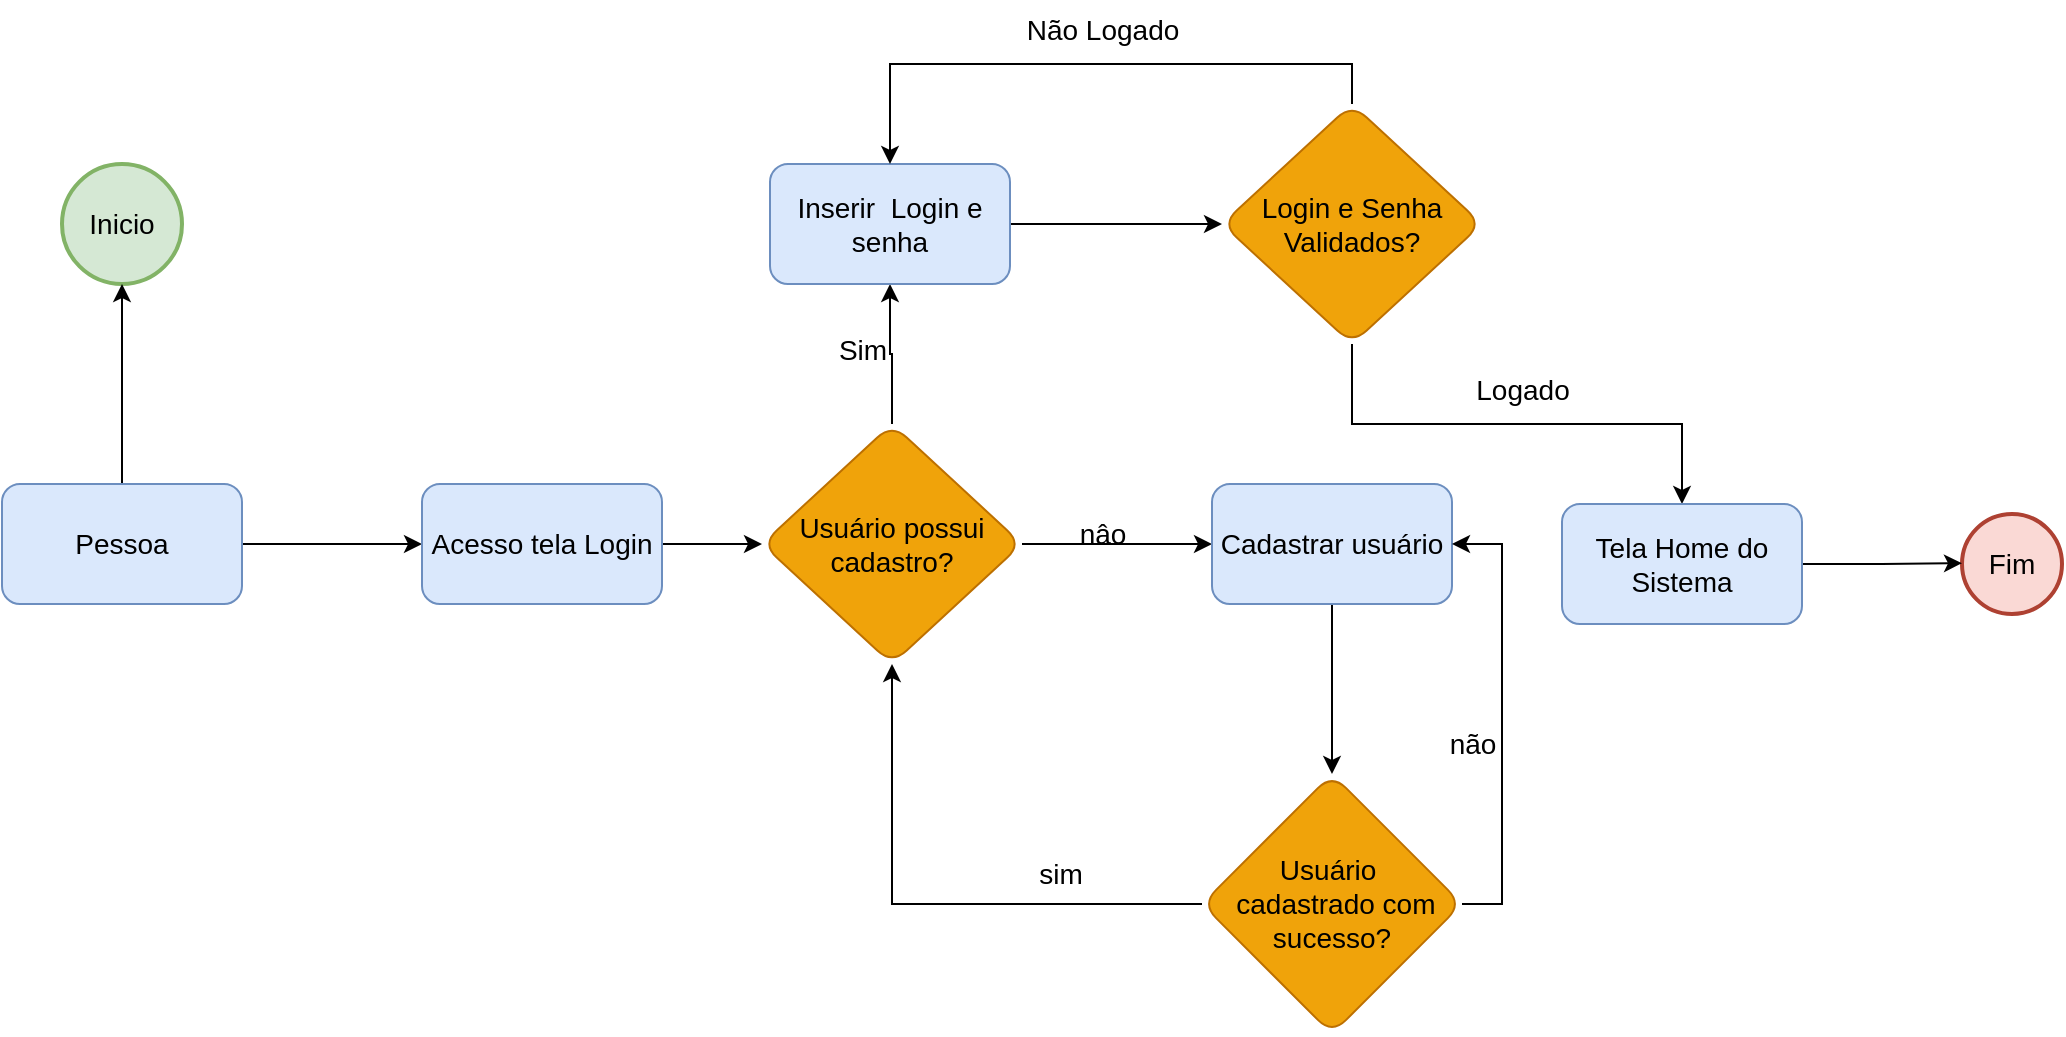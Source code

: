 <mxfile version="24.7.7">
  <diagram id="C5RBs43oDa-KdzZeNtuy" name="Page-1">
    <mxGraphModel grid="1" page="1" gridSize="10" guides="1" tooltips="1" connect="1" arrows="1" fold="1" pageScale="1" pageWidth="827" pageHeight="1169" math="0" shadow="0">
      <root>
        <mxCell id="WIyWlLk6GJQsqaUBKTNV-0" />
        <mxCell id="WIyWlLk6GJQsqaUBKTNV-1" parent="WIyWlLk6GJQsqaUBKTNV-0" />
        <mxCell id="nx-EahQchJ4UEFYaOS1y-1" value="&lt;font style=&quot;font-size: 14px;&quot;&gt;Fim&lt;/font&gt;" style="strokeWidth=2;html=1;shape=mxgraph.flowchart.start_2;whiteSpace=wrap;fillColor=#fad9d5;strokeColor=#ae4132;" vertex="1" parent="WIyWlLk6GJQsqaUBKTNV-1">
          <mxGeometry x="990" y="325" width="50" height="50" as="geometry" />
        </mxCell>
        <mxCell id="nx-EahQchJ4UEFYaOS1y-2" value="&lt;font style=&quot;font-size: 14px;&quot;&gt;Inicio&lt;/font&gt;" style="strokeWidth=2;html=1;shape=mxgraph.flowchart.start_2;whiteSpace=wrap;fillColor=#d5e8d4;strokeColor=#82b366;" vertex="1" parent="WIyWlLk6GJQsqaUBKTNV-1">
          <mxGeometry x="40" y="150" width="60" height="60" as="geometry" />
        </mxCell>
        <mxCell id="nx-EahQchJ4UEFYaOS1y-5" value="" style="edgeStyle=orthogonalEdgeStyle;rounded=0;orthogonalLoop=1;jettySize=auto;html=1;" edge="1" parent="WIyWlLk6GJQsqaUBKTNV-1" source="nx-EahQchJ4UEFYaOS1y-3" target="nx-EahQchJ4UEFYaOS1y-2">
          <mxGeometry relative="1" as="geometry" />
        </mxCell>
        <mxCell id="nx-EahQchJ4UEFYaOS1y-7" value="" style="edgeStyle=orthogonalEdgeStyle;rounded=0;orthogonalLoop=1;jettySize=auto;html=1;" edge="1" parent="WIyWlLk6GJQsqaUBKTNV-1" source="nx-EahQchJ4UEFYaOS1y-3" target="nx-EahQchJ4UEFYaOS1y-6">
          <mxGeometry relative="1" as="geometry" />
        </mxCell>
        <mxCell id="nx-EahQchJ4UEFYaOS1y-3" value="&lt;font style=&quot;font-size: 14px;&quot;&gt;Pessoa&lt;/font&gt;" style="rounded=1;whiteSpace=wrap;html=1;fillColor=#dae8fc;strokeColor=#6c8ebf;" vertex="1" parent="WIyWlLk6GJQsqaUBKTNV-1">
          <mxGeometry x="10" y="310" width="120" height="60" as="geometry" />
        </mxCell>
        <mxCell id="nx-EahQchJ4UEFYaOS1y-9" value="" style="edgeStyle=orthogonalEdgeStyle;rounded=0;orthogonalLoop=1;jettySize=auto;html=1;" edge="1" parent="WIyWlLk6GJQsqaUBKTNV-1" source="nx-EahQchJ4UEFYaOS1y-6" target="nx-EahQchJ4UEFYaOS1y-8">
          <mxGeometry relative="1" as="geometry" />
        </mxCell>
        <mxCell id="nx-EahQchJ4UEFYaOS1y-6" value="&lt;font style=&quot;font-size: 14px;&quot;&gt;Acesso tela Login&lt;/font&gt;" style="rounded=1;whiteSpace=wrap;html=1;fillColor=#dae8fc;strokeColor=#6c8ebf;" vertex="1" parent="WIyWlLk6GJQsqaUBKTNV-1">
          <mxGeometry x="220" y="310" width="120" height="60" as="geometry" />
        </mxCell>
        <mxCell id="nx-EahQchJ4UEFYaOS1y-11" value="" style="edgeStyle=orthogonalEdgeStyle;rounded=0;orthogonalLoop=1;jettySize=auto;html=1;" edge="1" parent="WIyWlLk6GJQsqaUBKTNV-1" source="nx-EahQchJ4UEFYaOS1y-8" target="nx-EahQchJ4UEFYaOS1y-10">
          <mxGeometry relative="1" as="geometry" />
        </mxCell>
        <mxCell id="nx-EahQchJ4UEFYaOS1y-18" value="" style="edgeStyle=orthogonalEdgeStyle;rounded=0;orthogonalLoop=1;jettySize=auto;html=1;" edge="1" parent="WIyWlLk6GJQsqaUBKTNV-1" source="nx-EahQchJ4UEFYaOS1y-8" target="nx-EahQchJ4UEFYaOS1y-17">
          <mxGeometry relative="1" as="geometry" />
        </mxCell>
        <mxCell id="nx-EahQchJ4UEFYaOS1y-8" value="&lt;span style=&quot;font-size: 14px;&quot;&gt;Usuário possui cadastro?&lt;/span&gt;" style="rhombus;whiteSpace=wrap;html=1;rounded=1;fillColor=#f0a30a;strokeColor=#BD7000;fontColor=#000000;" vertex="1" parent="WIyWlLk6GJQsqaUBKTNV-1">
          <mxGeometry x="390" y="280" width="130" height="120" as="geometry" />
        </mxCell>
        <mxCell id="nx-EahQchJ4UEFYaOS1y-13" value="" style="edgeStyle=orthogonalEdgeStyle;rounded=0;orthogonalLoop=1;jettySize=auto;html=1;" edge="1" parent="WIyWlLk6GJQsqaUBKTNV-1" source="nx-EahQchJ4UEFYaOS1y-10" target="nx-EahQchJ4UEFYaOS1y-12">
          <mxGeometry relative="1" as="geometry" />
        </mxCell>
        <mxCell id="nx-EahQchJ4UEFYaOS1y-10" value="&lt;font style=&quot;font-size: 14px;&quot;&gt;Cadastrar usuário&lt;/font&gt;" style="rounded=1;whiteSpace=wrap;html=1;fillColor=#dae8fc;strokeColor=#6c8ebf;" vertex="1" parent="WIyWlLk6GJQsqaUBKTNV-1">
          <mxGeometry x="615" y="310" width="120" height="60" as="geometry" />
        </mxCell>
        <mxCell id="nx-EahQchJ4UEFYaOS1y-27" style="edgeStyle=orthogonalEdgeStyle;rounded=0;orthogonalLoop=1;jettySize=auto;html=1;exitX=0;exitY=0.5;exitDx=0;exitDy=0;entryX=0.5;entryY=1;entryDx=0;entryDy=0;" edge="1" parent="WIyWlLk6GJQsqaUBKTNV-1" source="nx-EahQchJ4UEFYaOS1y-12" target="nx-EahQchJ4UEFYaOS1y-8">
          <mxGeometry relative="1" as="geometry" />
        </mxCell>
        <mxCell id="nx-EahQchJ4UEFYaOS1y-35" style="edgeStyle=orthogonalEdgeStyle;rounded=0;orthogonalLoop=1;jettySize=auto;html=1;exitX=1;exitY=0.5;exitDx=0;exitDy=0;entryX=1;entryY=0.5;entryDx=0;entryDy=0;" edge="1" parent="WIyWlLk6GJQsqaUBKTNV-1" source="nx-EahQchJ4UEFYaOS1y-12" target="nx-EahQchJ4UEFYaOS1y-10">
          <mxGeometry relative="1" as="geometry" />
        </mxCell>
        <mxCell id="nx-EahQchJ4UEFYaOS1y-12" value="&lt;font style=&quot;font-size: 14px;&quot;&gt;Usuário&amp;nbsp; &amp;nbsp;cadastrado com sucesso?&lt;/font&gt;" style="rhombus;whiteSpace=wrap;html=1;rounded=1;fillColor=#f0a30a;fontColor=#000000;strokeColor=#BD7000;" vertex="1" parent="WIyWlLk6GJQsqaUBKTNV-1">
          <mxGeometry x="610" y="455" width="130" height="130" as="geometry" />
        </mxCell>
        <mxCell id="nx-EahQchJ4UEFYaOS1y-20" value="" style="edgeStyle=orthogonalEdgeStyle;rounded=0;orthogonalLoop=1;jettySize=auto;html=1;" edge="1" parent="WIyWlLk6GJQsqaUBKTNV-1" source="nx-EahQchJ4UEFYaOS1y-17" target="nx-EahQchJ4UEFYaOS1y-19">
          <mxGeometry relative="1" as="geometry" />
        </mxCell>
        <mxCell id="nx-EahQchJ4UEFYaOS1y-17" value="&lt;font style=&quot;font-size: 14px;&quot;&gt;Inserir&amp;nbsp; Login e senha&lt;/font&gt;" style="rounded=1;whiteSpace=wrap;html=1;fillColor=#dae8fc;strokeColor=#6c8ebf;" vertex="1" parent="WIyWlLk6GJQsqaUBKTNV-1">
          <mxGeometry x="394" y="150" width="120" height="60" as="geometry" />
        </mxCell>
        <mxCell id="nx-EahQchJ4UEFYaOS1y-26" style="edgeStyle=orthogonalEdgeStyle;rounded=0;orthogonalLoop=1;jettySize=auto;html=1;exitX=0.5;exitY=0;exitDx=0;exitDy=0;entryX=0.5;entryY=0;entryDx=0;entryDy=0;" edge="1" parent="WIyWlLk6GJQsqaUBKTNV-1" source="nx-EahQchJ4UEFYaOS1y-19" target="nx-EahQchJ4UEFYaOS1y-17">
          <mxGeometry relative="1" as="geometry" />
        </mxCell>
        <mxCell id="nx-EahQchJ4UEFYaOS1y-28" style="edgeStyle=orthogonalEdgeStyle;rounded=0;orthogonalLoop=1;jettySize=auto;html=1;exitX=0.5;exitY=1;exitDx=0;exitDy=0;entryX=0.5;entryY=0;entryDx=0;entryDy=0;" edge="1" parent="WIyWlLk6GJQsqaUBKTNV-1" source="nx-EahQchJ4UEFYaOS1y-19" target="nx-EahQchJ4UEFYaOS1y-21">
          <mxGeometry relative="1" as="geometry" />
        </mxCell>
        <mxCell id="nx-EahQchJ4UEFYaOS1y-19" value="&lt;font style=&quot;font-size: 14px;&quot;&gt;Login e Senha Validados?&lt;/font&gt;" style="rhombus;whiteSpace=wrap;html=1;rounded=1;fillColor=#f0a30a;fontColor=#000000;strokeColor=#BD7000;" vertex="1" parent="WIyWlLk6GJQsqaUBKTNV-1">
          <mxGeometry x="620" y="120" width="130" height="120" as="geometry" />
        </mxCell>
        <mxCell id="nx-EahQchJ4UEFYaOS1y-30" style="edgeStyle=orthogonalEdgeStyle;rounded=0;orthogonalLoop=1;jettySize=auto;html=1;exitX=1;exitY=0.5;exitDx=0;exitDy=0;" edge="1" parent="WIyWlLk6GJQsqaUBKTNV-1" source="nx-EahQchJ4UEFYaOS1y-21">
          <mxGeometry relative="1" as="geometry">
            <mxPoint x="990" y="349.588" as="targetPoint" />
          </mxGeometry>
        </mxCell>
        <mxCell id="nx-EahQchJ4UEFYaOS1y-21" value="&lt;font style=&quot;font-size: 14px;&quot;&gt;Tela Home do Sistema&lt;/font&gt;" style="rounded=1;whiteSpace=wrap;html=1;fillColor=#dae8fc;strokeColor=#6c8ebf;" vertex="1" parent="WIyWlLk6GJQsqaUBKTNV-1">
          <mxGeometry x="790" y="320" width="120" height="60" as="geometry" />
        </mxCell>
        <mxCell id="nx-EahQchJ4UEFYaOS1y-31" value="&lt;font style=&quot;font-size: 14px;&quot;&gt;nâo&lt;/font&gt;" style="text;html=1;align=center;verticalAlign=middle;resizable=0;points=[];autosize=1;strokeColor=none;fillColor=none;" vertex="1" parent="WIyWlLk6GJQsqaUBKTNV-1">
          <mxGeometry x="535" y="320" width="50" height="30" as="geometry" />
        </mxCell>
        <mxCell id="nx-EahQchJ4UEFYaOS1y-32" value="&lt;font style=&quot;font-size: 14px;&quot;&gt;sim&lt;/font&gt;" style="text;html=1;align=center;verticalAlign=middle;resizable=0;points=[];autosize=1;strokeColor=none;fillColor=none;" vertex="1" parent="WIyWlLk6GJQsqaUBKTNV-1">
          <mxGeometry x="514" y="490" width="50" height="30" as="geometry" />
        </mxCell>
        <mxCell id="nx-EahQchJ4UEFYaOS1y-33" value="&lt;font style=&quot;font-size: 14px;&quot;&gt;não&lt;/font&gt;" style="text;html=1;align=center;verticalAlign=middle;resizable=0;points=[];autosize=1;strokeColor=none;fillColor=none;" vertex="1" parent="WIyWlLk6GJQsqaUBKTNV-1">
          <mxGeometry x="720" y="425" width="50" height="30" as="geometry" />
        </mxCell>
        <mxCell id="nx-EahQchJ4UEFYaOS1y-36" value="&lt;font style=&quot;font-size: 14px;&quot;&gt;Logado&lt;/font&gt;" style="text;html=1;align=center;verticalAlign=middle;resizable=0;points=[];autosize=1;strokeColor=none;fillColor=none;" vertex="1" parent="WIyWlLk6GJQsqaUBKTNV-1">
          <mxGeometry x="735" y="248" width="70" height="30" as="geometry" />
        </mxCell>
        <mxCell id="nx-EahQchJ4UEFYaOS1y-37" value="&lt;font style=&quot;font-size: 14px;&quot;&gt;Não Logado&lt;/font&gt;" style="text;html=1;align=center;verticalAlign=middle;resizable=0;points=[];autosize=1;strokeColor=none;fillColor=none;" vertex="1" parent="WIyWlLk6GJQsqaUBKTNV-1">
          <mxGeometry x="510" y="68" width="100" height="30" as="geometry" />
        </mxCell>
        <mxCell id="nx-EahQchJ4UEFYaOS1y-38" value="&lt;font style=&quot;font-size: 14px;&quot;&gt;Sim&lt;/font&gt;" style="text;html=1;align=center;verticalAlign=middle;resizable=0;points=[];autosize=1;strokeColor=none;fillColor=none;" vertex="1" parent="WIyWlLk6GJQsqaUBKTNV-1">
          <mxGeometry x="415" y="228" width="50" height="30" as="geometry" />
        </mxCell>
      </root>
    </mxGraphModel>
  </diagram>
</mxfile>
